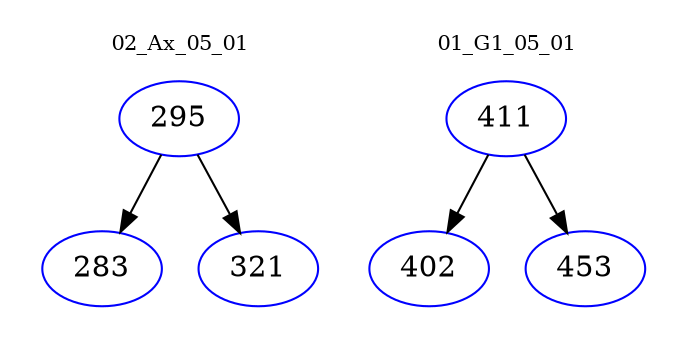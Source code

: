 digraph{
subgraph cluster_0 {
color = white
label = "02_Ax_05_01";
fontsize=10;
T0_295 [label="295", color="blue"]
T0_295 -> T0_283 [color="black"]
T0_283 [label="283", color="blue"]
T0_295 -> T0_321 [color="black"]
T0_321 [label="321", color="blue"]
}
subgraph cluster_1 {
color = white
label = "01_G1_05_01";
fontsize=10;
T1_411 [label="411", color="blue"]
T1_411 -> T1_402 [color="black"]
T1_402 [label="402", color="blue"]
T1_411 -> T1_453 [color="black"]
T1_453 [label="453", color="blue"]
}
}
